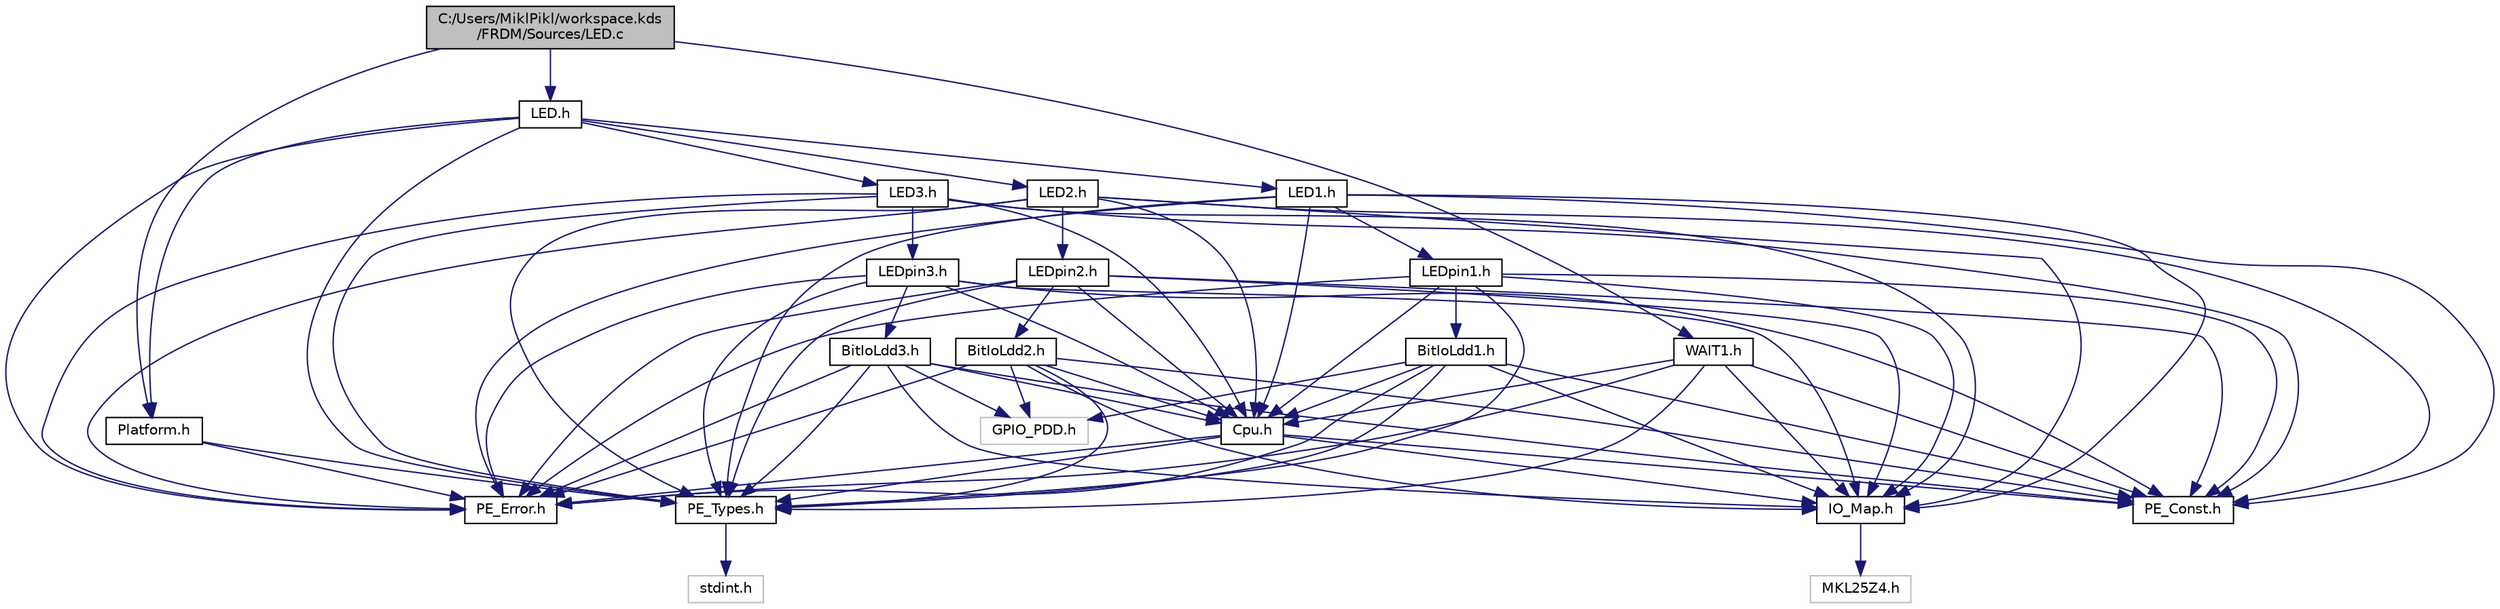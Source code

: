 digraph "C:/Users/MiklPikl/workspace.kds/FRDM/Sources/LED.c"
{
  edge [fontname="Helvetica",fontsize="10",labelfontname="Helvetica",labelfontsize="10"];
  node [fontname="Helvetica",fontsize="10",shape=record];
  Node1 [label="C:/Users/MiklPikl/workspace.kds\l/FRDM/Sources/LED.c",height=0.2,width=0.4,color="black", fillcolor="grey75", style="filled", fontcolor="black"];
  Node1 -> Node2 [color="midnightblue",fontsize="10",style="solid",fontname="Helvetica"];
  Node2 [label="LED.h",height=0.2,width=0.4,color="black", fillcolor="white", style="filled",URL="$_l_e_d_8h.html"];
  Node2 -> Node3 [color="midnightblue",fontsize="10",style="solid",fontname="Helvetica"];
  Node3 [label="Platform.h",height=0.2,width=0.4,color="black", fillcolor="white", style="filled",URL="$_platform_8h.html"];
  Node3 -> Node4 [color="midnightblue",fontsize="10",style="solid",fontname="Helvetica"];
  Node4 [label="PE_Types.h",height=0.2,width=0.4,color="black", fillcolor="white", style="filled",URL="$_p_e___types_8h.html",tooltip="PE_Types.h - contains definitions of basic types, register access macros and hardware specific macros..."];
  Node4 -> Node5 [color="midnightblue",fontsize="10",style="solid",fontname="Helvetica"];
  Node5 [label="stdint.h",height=0.2,width=0.4,color="grey75", fillcolor="white", style="filled"];
  Node3 -> Node6 [color="midnightblue",fontsize="10",style="solid",fontname="Helvetica"];
  Node6 [label="PE_Error.h",height=0.2,width=0.4,color="black", fillcolor="white", style="filled",URL="$_p_e___error_8h.html",tooltip="This component \"PE_Error\" contains internal definitions of the error constants. "];
  Node2 -> Node4 [color="midnightblue",fontsize="10",style="solid",fontname="Helvetica"];
  Node2 -> Node6 [color="midnightblue",fontsize="10",style="solid",fontname="Helvetica"];
  Node2 -> Node7 [color="midnightblue",fontsize="10",style="solid",fontname="Helvetica"];
  Node7 [label="LED1.h",height=0.2,width=0.4,color="black", fillcolor="white", style="filled",URL="$_l_e_d1_8h.html",tooltip="This component implements a universal driver for a single LED. "];
  Node7 -> Node4 [color="midnightblue",fontsize="10",style="solid",fontname="Helvetica"];
  Node7 -> Node6 [color="midnightblue",fontsize="10",style="solid",fontname="Helvetica"];
  Node7 -> Node8 [color="midnightblue",fontsize="10",style="solid",fontname="Helvetica"];
  Node8 [label="PE_Const.h",height=0.2,width=0.4,color="black", fillcolor="white", style="filled",URL="$_p_e___const_8h.html",tooltip="This component \"PE_Const\" contains internal definitions of the constants. "];
  Node7 -> Node9 [color="midnightblue",fontsize="10",style="solid",fontname="Helvetica"];
  Node9 [label="IO_Map.h",height=0.2,width=0.4,color="black", fillcolor="white", style="filled",URL="$_i_o___map_8h.html",tooltip="IO_Map.h - implements an IO device&#39;s mapping. This module contains symbol definitions of all peripher..."];
  Node9 -> Node10 [color="midnightblue",fontsize="10",style="solid",fontname="Helvetica"];
  Node10 [label="MKL25Z4.h",height=0.2,width=0.4,color="grey75", fillcolor="white", style="filled"];
  Node7 -> Node11 [color="midnightblue",fontsize="10",style="solid",fontname="Helvetica"];
  Node11 [label="LEDpin1.h",height=0.2,width=0.4,color="black", fillcolor="white", style="filled",URL="$_l_e_dpin1_8h.html",tooltip="This component \"BitIO\" implements an one-bit input/output. It uses one bit/pin of a port..."];
  Node11 -> Node4 [color="midnightblue",fontsize="10",style="solid",fontname="Helvetica"];
  Node11 -> Node6 [color="midnightblue",fontsize="10",style="solid",fontname="Helvetica"];
  Node11 -> Node8 [color="midnightblue",fontsize="10",style="solid",fontname="Helvetica"];
  Node11 -> Node9 [color="midnightblue",fontsize="10",style="solid",fontname="Helvetica"];
  Node11 -> Node12 [color="midnightblue",fontsize="10",style="solid",fontname="Helvetica"];
  Node12 [label="BitIoLdd1.h",height=0.2,width=0.4,color="black", fillcolor="white", style="filled",URL="$_bit_io_ldd1_8h.html",tooltip="The HAL BitIO component provides a low level API for unified access to general purpose digital input/..."];
  Node12 -> Node4 [color="midnightblue",fontsize="10",style="solid",fontname="Helvetica"];
  Node12 -> Node6 [color="midnightblue",fontsize="10",style="solid",fontname="Helvetica"];
  Node12 -> Node8 [color="midnightblue",fontsize="10",style="solid",fontname="Helvetica"];
  Node12 -> Node9 [color="midnightblue",fontsize="10",style="solid",fontname="Helvetica"];
  Node12 -> Node13 [color="midnightblue",fontsize="10",style="solid",fontname="Helvetica"];
  Node13 [label="GPIO_PDD.h",height=0.2,width=0.4,color="grey75", fillcolor="white", style="filled"];
  Node12 -> Node14 [color="midnightblue",fontsize="10",style="solid",fontname="Helvetica"];
  Node14 [label="Cpu.h",height=0.2,width=0.4,color="black", fillcolor="white", style="filled",URL="$_cpu_8h.html"];
  Node14 -> Node4 [color="midnightblue",fontsize="10",style="solid",fontname="Helvetica"];
  Node14 -> Node6 [color="midnightblue",fontsize="10",style="solid",fontname="Helvetica"];
  Node14 -> Node8 [color="midnightblue",fontsize="10",style="solid",fontname="Helvetica"];
  Node14 -> Node9 [color="midnightblue",fontsize="10",style="solid",fontname="Helvetica"];
  Node11 -> Node14 [color="midnightblue",fontsize="10",style="solid",fontname="Helvetica"];
  Node7 -> Node14 [color="midnightblue",fontsize="10",style="solid",fontname="Helvetica"];
  Node2 -> Node15 [color="midnightblue",fontsize="10",style="solid",fontname="Helvetica"];
  Node15 [label="LED2.h",height=0.2,width=0.4,color="black", fillcolor="white", style="filled",URL="$_l_e_d2_8h.html",tooltip="This component implements a universal driver for a single LED. "];
  Node15 -> Node4 [color="midnightblue",fontsize="10",style="solid",fontname="Helvetica"];
  Node15 -> Node6 [color="midnightblue",fontsize="10",style="solid",fontname="Helvetica"];
  Node15 -> Node8 [color="midnightblue",fontsize="10",style="solid",fontname="Helvetica"];
  Node15 -> Node9 [color="midnightblue",fontsize="10",style="solid",fontname="Helvetica"];
  Node15 -> Node16 [color="midnightblue",fontsize="10",style="solid",fontname="Helvetica"];
  Node16 [label="LEDpin2.h",height=0.2,width=0.4,color="black", fillcolor="white", style="filled",URL="$_l_e_dpin2_8h.html",tooltip="This component \"BitIO\" implements an one-bit input/output. It uses one bit/pin of a port..."];
  Node16 -> Node4 [color="midnightblue",fontsize="10",style="solid",fontname="Helvetica"];
  Node16 -> Node6 [color="midnightblue",fontsize="10",style="solid",fontname="Helvetica"];
  Node16 -> Node8 [color="midnightblue",fontsize="10",style="solid",fontname="Helvetica"];
  Node16 -> Node9 [color="midnightblue",fontsize="10",style="solid",fontname="Helvetica"];
  Node16 -> Node17 [color="midnightblue",fontsize="10",style="solid",fontname="Helvetica"];
  Node17 [label="BitIoLdd2.h",height=0.2,width=0.4,color="black", fillcolor="white", style="filled",URL="$_bit_io_ldd2_8h.html",tooltip="The HAL BitIO component provides a low level API for unified access to general purpose digital input/..."];
  Node17 -> Node4 [color="midnightblue",fontsize="10",style="solid",fontname="Helvetica"];
  Node17 -> Node6 [color="midnightblue",fontsize="10",style="solid",fontname="Helvetica"];
  Node17 -> Node8 [color="midnightblue",fontsize="10",style="solid",fontname="Helvetica"];
  Node17 -> Node9 [color="midnightblue",fontsize="10",style="solid",fontname="Helvetica"];
  Node17 -> Node13 [color="midnightblue",fontsize="10",style="solid",fontname="Helvetica"];
  Node17 -> Node14 [color="midnightblue",fontsize="10",style="solid",fontname="Helvetica"];
  Node16 -> Node14 [color="midnightblue",fontsize="10",style="solid",fontname="Helvetica"];
  Node15 -> Node14 [color="midnightblue",fontsize="10",style="solid",fontname="Helvetica"];
  Node2 -> Node18 [color="midnightblue",fontsize="10",style="solid",fontname="Helvetica"];
  Node18 [label="LED3.h",height=0.2,width=0.4,color="black", fillcolor="white", style="filled",URL="$_l_e_d3_8h.html",tooltip="This component implements a universal driver for a single LED. "];
  Node18 -> Node4 [color="midnightblue",fontsize="10",style="solid",fontname="Helvetica"];
  Node18 -> Node6 [color="midnightblue",fontsize="10",style="solid",fontname="Helvetica"];
  Node18 -> Node8 [color="midnightblue",fontsize="10",style="solid",fontname="Helvetica"];
  Node18 -> Node9 [color="midnightblue",fontsize="10",style="solid",fontname="Helvetica"];
  Node18 -> Node19 [color="midnightblue",fontsize="10",style="solid",fontname="Helvetica"];
  Node19 [label="LEDpin3.h",height=0.2,width=0.4,color="black", fillcolor="white", style="filled",URL="$_l_e_dpin3_8h.html",tooltip="This component \"BitIO\" implements an one-bit input/output. It uses one bit/pin of a port..."];
  Node19 -> Node4 [color="midnightblue",fontsize="10",style="solid",fontname="Helvetica"];
  Node19 -> Node6 [color="midnightblue",fontsize="10",style="solid",fontname="Helvetica"];
  Node19 -> Node8 [color="midnightblue",fontsize="10",style="solid",fontname="Helvetica"];
  Node19 -> Node9 [color="midnightblue",fontsize="10",style="solid",fontname="Helvetica"];
  Node19 -> Node20 [color="midnightblue",fontsize="10",style="solid",fontname="Helvetica"];
  Node20 [label="BitIoLdd3.h",height=0.2,width=0.4,color="black", fillcolor="white", style="filled",URL="$_bit_io_ldd3_8h.html",tooltip="The HAL BitIO component provides a low level API for unified access to general purpose digital input/..."];
  Node20 -> Node4 [color="midnightblue",fontsize="10",style="solid",fontname="Helvetica"];
  Node20 -> Node6 [color="midnightblue",fontsize="10",style="solid",fontname="Helvetica"];
  Node20 -> Node8 [color="midnightblue",fontsize="10",style="solid",fontname="Helvetica"];
  Node20 -> Node9 [color="midnightblue",fontsize="10",style="solid",fontname="Helvetica"];
  Node20 -> Node13 [color="midnightblue",fontsize="10",style="solid",fontname="Helvetica"];
  Node20 -> Node14 [color="midnightblue",fontsize="10",style="solid",fontname="Helvetica"];
  Node19 -> Node14 [color="midnightblue",fontsize="10",style="solid",fontname="Helvetica"];
  Node18 -> Node14 [color="midnightblue",fontsize="10",style="solid",fontname="Helvetica"];
  Node1 -> Node21 [color="midnightblue",fontsize="10",style="solid",fontname="Helvetica"];
  Node21 [label="WAIT1.h",height=0.2,width=0.4,color="black", fillcolor="white", style="filled",URL="$_w_a_i_t1_8h.html",tooltip="Implements busy waiting routines. "];
  Node21 -> Node4 [color="midnightblue",fontsize="10",style="solid",fontname="Helvetica"];
  Node21 -> Node6 [color="midnightblue",fontsize="10",style="solid",fontname="Helvetica"];
  Node21 -> Node8 [color="midnightblue",fontsize="10",style="solid",fontname="Helvetica"];
  Node21 -> Node9 [color="midnightblue",fontsize="10",style="solid",fontname="Helvetica"];
  Node21 -> Node14 [color="midnightblue",fontsize="10",style="solid",fontname="Helvetica"];
  Node1 -> Node3 [color="midnightblue",fontsize="10",style="solid",fontname="Helvetica"];
}
